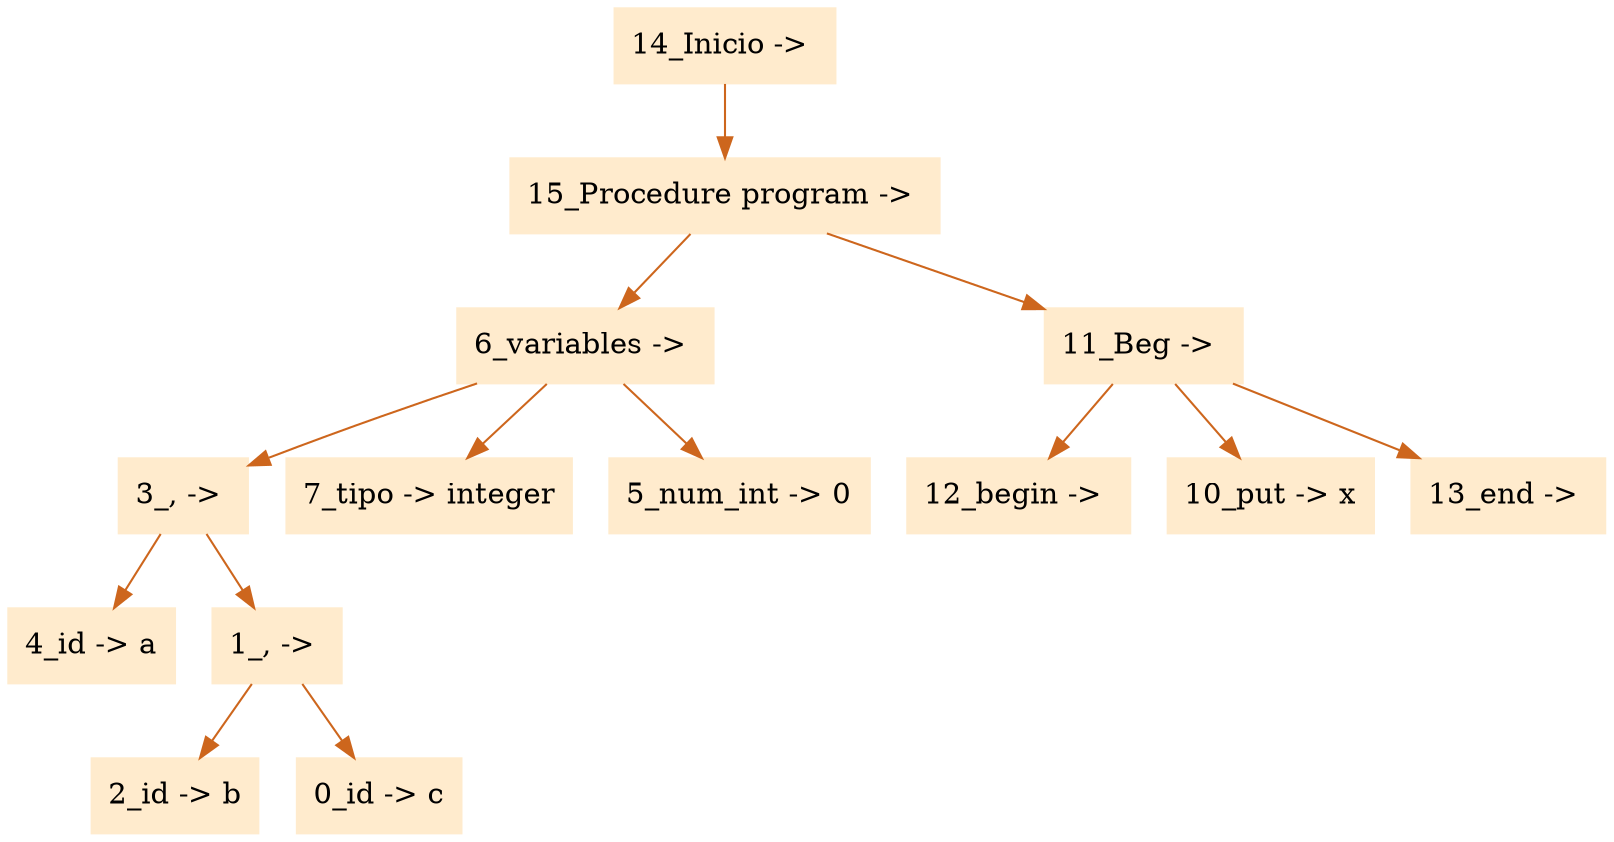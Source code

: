 digraph G {node[shape=box, style=filled, color=blanchedalmond]; edge[color=chocolate3];rankdir=UD 

"14_Inicio -> "->"15_Procedure program -> "
"15_Procedure program -> "->"6_variables -> "
"6_variables -> "->"3_, -> "
"3_, -> "->"4_id -> a"
"3_, -> "->"1_, -> "
"1_, -> "->"2_id -> b"
"1_, -> "->"0_id -> c"
"6_variables -> "->"7_tipo -> integer"
"6_variables -> "->"5_num_int -> 0"
"15_Procedure program -> "->"11_Beg -> "
"11_Beg -> "->"12_begin -> "
"11_Beg -> "->"10_put -> x"
"11_Beg -> "->"13_end -> "


}
